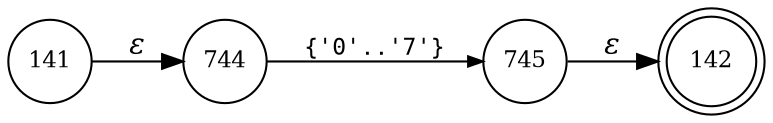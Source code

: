 digraph ATN {
rankdir=LR;
s142[fontsize=11, label="142", shape=doublecircle, fixedsize=true, width=.6];
s744[fontsize=11,label="744", shape=circle, fixedsize=true, width=.55, peripheries=1];
s745[fontsize=11,label="745", shape=circle, fixedsize=true, width=.55, peripheries=1];
s141[fontsize=11,label="141", shape=circle, fixedsize=true, width=.55, peripheries=1];
s141 -> s744 [fontname="Times-Italic", label="&epsilon;"];
s744 -> s745 [fontsize=11, fontname="Courier", arrowsize=.7, label = "{'0'..'7'}", arrowhead = normal];
s745 -> s142 [fontname="Times-Italic", label="&epsilon;"];
}